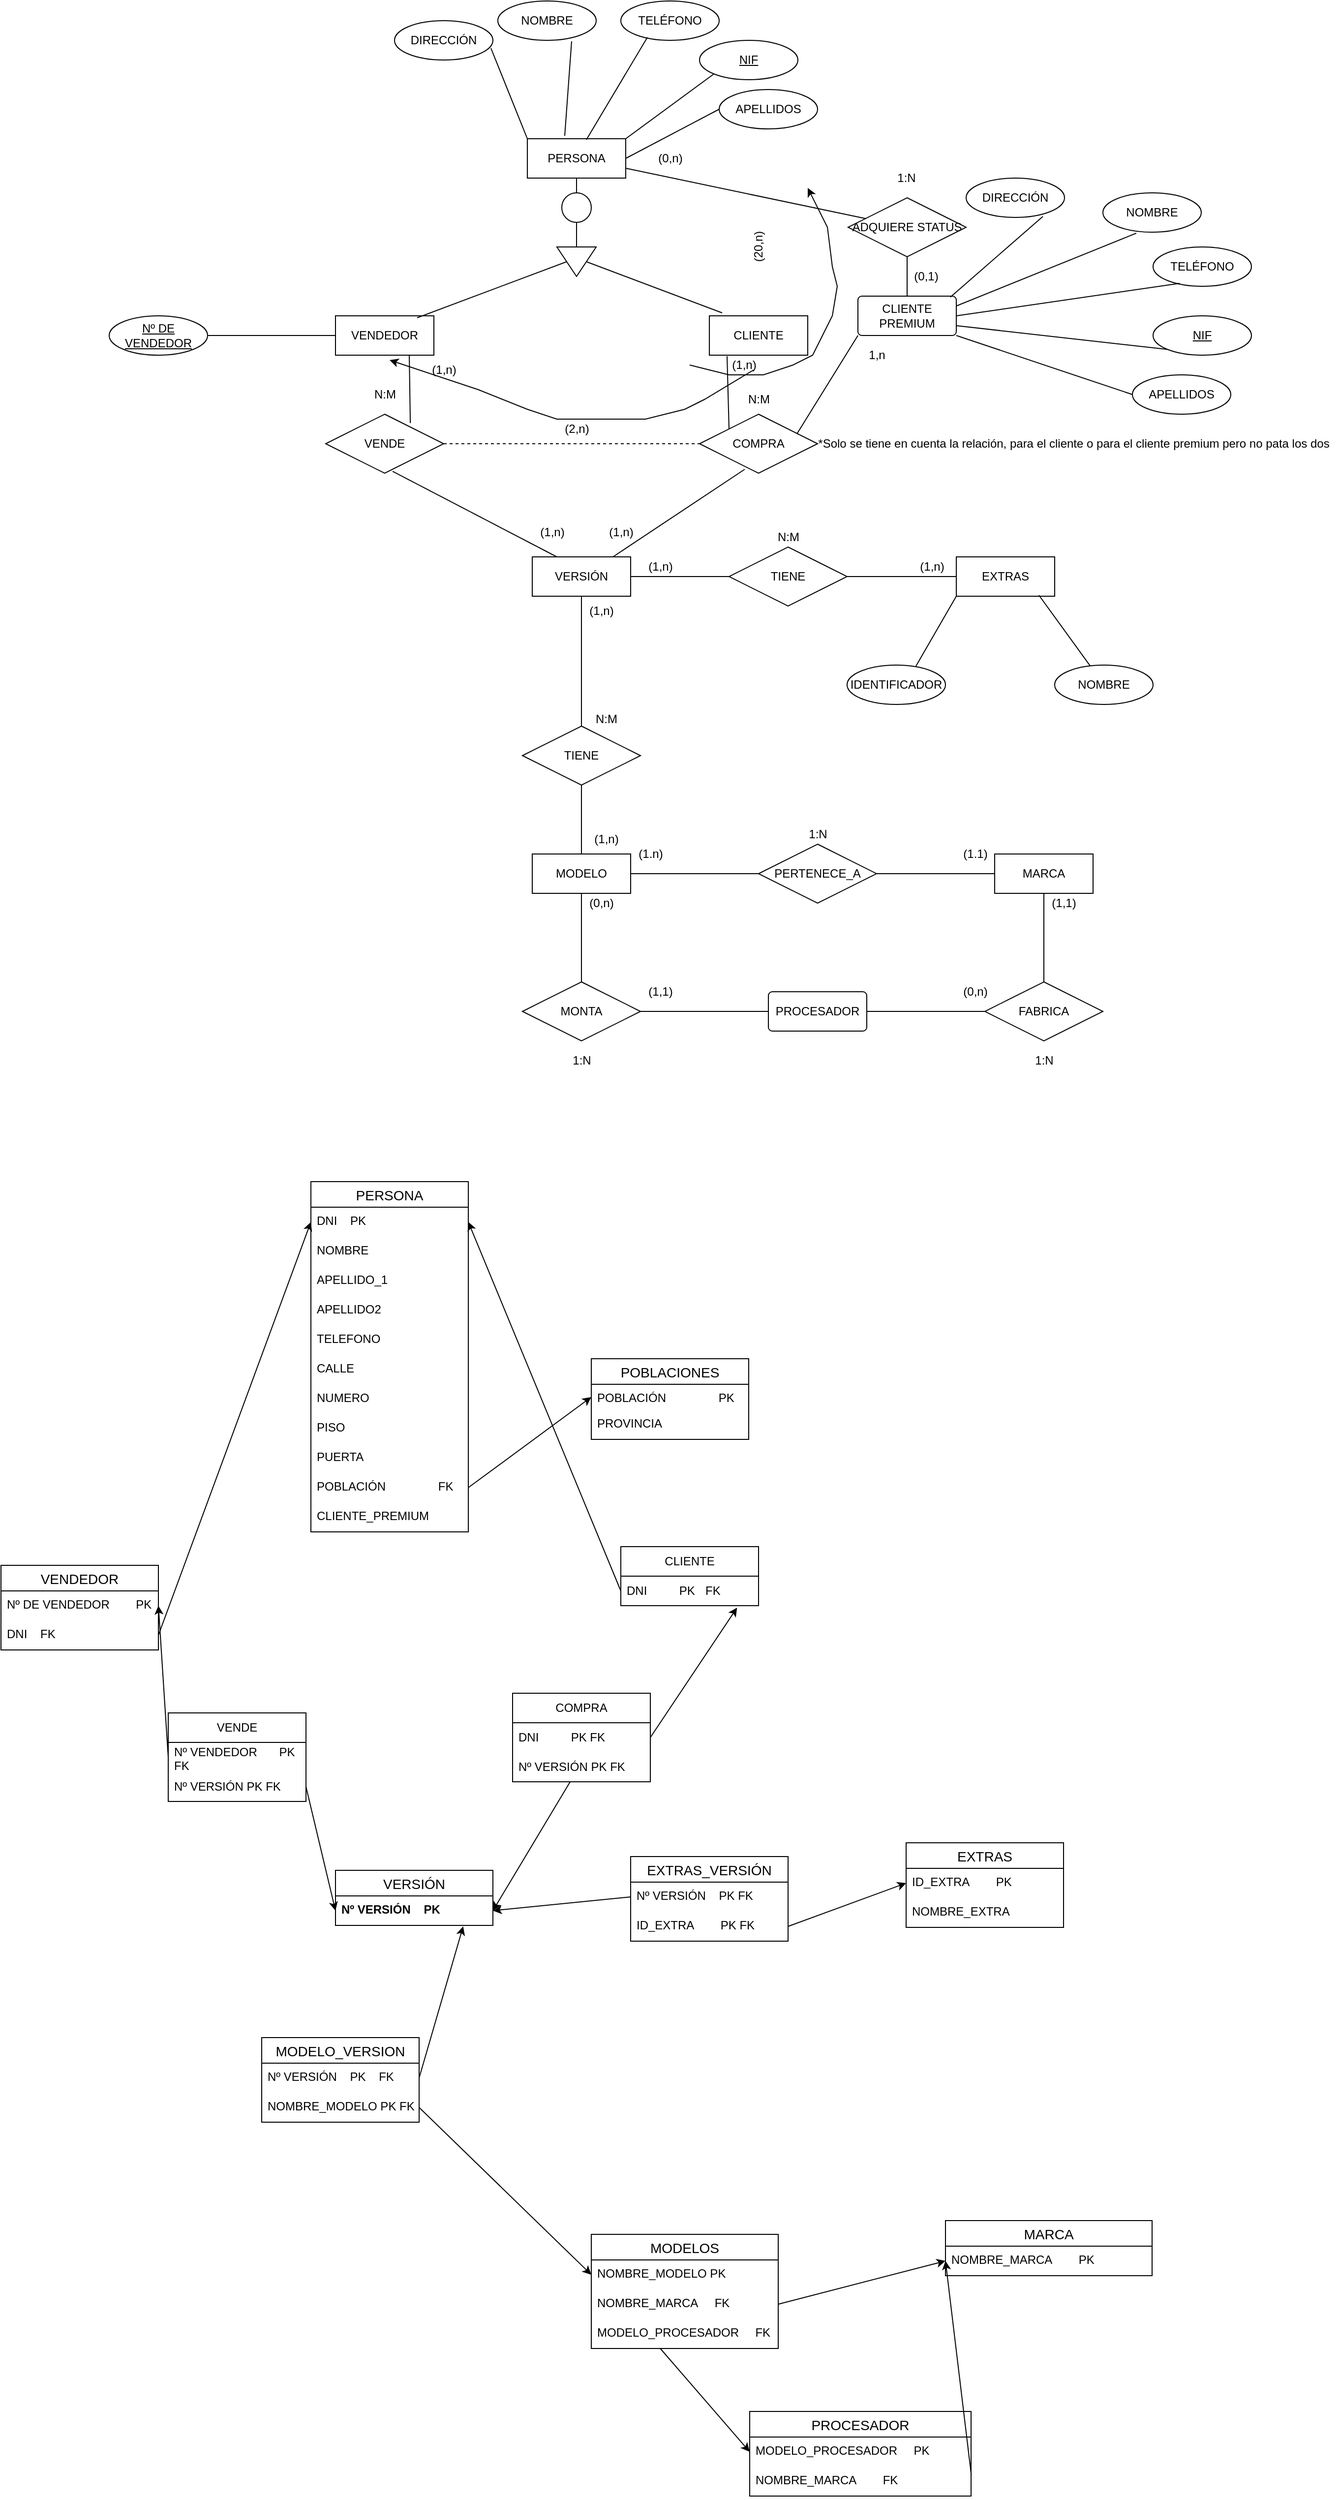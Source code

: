 <mxfile version="20.6.2" type="device"><diagram id="NpvZ-8KkUTJZ7FXer1d9" name="Página-1"><mxGraphModel dx="1865" dy="619" grid="1" gridSize="10" guides="1" tooltips="1" connect="1" arrows="1" fold="1" page="1" pageScale="1" pageWidth="827" pageHeight="1169" math="0" shadow="0"><root><mxCell id="0"/><mxCell id="1" parent="0"/><mxCell id="pE7CRsY97XmOqiY3x0m7-15" value="" style="endArrow=none;html=1;rounded=0;exitX=0.18;exitY=1.025;exitDx=0;exitDy=0;entryX=0;entryY=0;entryDx=0;entryDy=0;exitPerimeter=0;" parent="1" source="EVVIHnQohyrj6nQ0qq0Q-20" target="E6s32vmJ4myTjCRHLEks-2" edge="1"><mxGeometry width="50" height="50" relative="1" as="geometry"><mxPoint x="340" y="595" as="sourcePoint"/><mxPoint x="160" y="735" as="targetPoint"/></mxGeometry></mxCell><mxCell id="pE7CRsY97XmOqiY3x0m7-17" value="TIENE" style="shape=rhombus;perimeter=rhombusPerimeter;whiteSpace=wrap;html=1;align=center;" parent="1" vertex="1"><mxGeometry x="280" y="835" width="120" height="60" as="geometry"/></mxCell><mxCell id="pE7CRsY97XmOqiY3x0m7-18" value="EXTRAS" style="whiteSpace=wrap;html=1;align=center;" parent="1" vertex="1"><mxGeometry x="511" y="845" width="100" height="40" as="geometry"/></mxCell><mxCell id="pE7CRsY97XmOqiY3x0m7-19" value="" style="endArrow=none;html=1;rounded=0;exitX=1;exitY=0.5;exitDx=0;exitDy=0;entryX=0;entryY=0.5;entryDx=0;entryDy=0;" parent="1" target="pE7CRsY97XmOqiY3x0m7-17" edge="1"><mxGeometry relative="1" as="geometry"><mxPoint x="180" y="865" as="sourcePoint"/><mxPoint x="360" y="960" as="targetPoint"/></mxGeometry></mxCell><mxCell id="pE7CRsY97XmOqiY3x0m7-20" value="" style="endArrow=none;html=1;rounded=0;exitX=1;exitY=0.5;exitDx=0;exitDy=0;entryX=0;entryY=0.5;entryDx=0;entryDy=0;" parent="1" source="pE7CRsY97XmOqiY3x0m7-17" target="pE7CRsY97XmOqiY3x0m7-18" edge="1"><mxGeometry relative="1" as="geometry"><mxPoint x="470" y="970" as="sourcePoint"/><mxPoint x="630" y="970" as="targetPoint"/></mxGeometry></mxCell><mxCell id="pE7CRsY97XmOqiY3x0m7-21" value="(1,n)" style="text;html=1;align=center;verticalAlign=middle;resizable=0;points=[];autosize=1;strokeColor=none;fillColor=none;" parent="1" vertex="1"><mxGeometry x="461" y="840" width="50" height="30" as="geometry"/></mxCell><mxCell id="pE7CRsY97XmOqiY3x0m7-23" value="IDENTIFICADOR" style="ellipse;whiteSpace=wrap;html=1;align=center;" parent="1" vertex="1"><mxGeometry x="400" y="955" width="100" height="40" as="geometry"/></mxCell><mxCell id="pE7CRsY97XmOqiY3x0m7-24" value="NOMBRE" style="ellipse;whiteSpace=wrap;html=1;align=center;" parent="1" vertex="1"><mxGeometry x="611" y="955" width="100" height="40" as="geometry"/></mxCell><mxCell id="pE7CRsY97XmOqiY3x0m7-25" value="" style="endArrow=none;html=1;rounded=0;entryX=0;entryY=1;entryDx=0;entryDy=0;exitX=0.7;exitY=0.025;exitDx=0;exitDy=0;exitPerimeter=0;" parent="1" source="pE7CRsY97XmOqiY3x0m7-23" target="pE7CRsY97XmOqiY3x0m7-18" edge="1"><mxGeometry relative="1" as="geometry"><mxPoint x="470" y="950" as="sourcePoint"/><mxPoint x="350" y="950" as="targetPoint"/></mxGeometry></mxCell><mxCell id="pE7CRsY97XmOqiY3x0m7-26" value="" style="endArrow=none;html=1;rounded=0;exitX=0.84;exitY=0.975;exitDx=0;exitDy=0;exitPerimeter=0;" parent="1" source="pE7CRsY97XmOqiY3x0m7-18" target="pE7CRsY97XmOqiY3x0m7-24" edge="1"><mxGeometry relative="1" as="geometry"><mxPoint x="560" y="940" as="sourcePoint"/><mxPoint x="720" y="940" as="targetPoint"/></mxGeometry></mxCell><mxCell id="pE7CRsY97XmOqiY3x0m7-56" value="" style="endArrow=none;html=1;rounded=0;exitX=0.567;exitY=0.967;exitDx=0;exitDy=0;entryX=0.25;entryY=0;entryDx=0;entryDy=0;exitPerimeter=0;" parent="1" source="E6s32vmJ4myTjCRHLEks-1" target="90yusMktNaroOsPN9bHk-3" edge="1"><mxGeometry relative="1" as="geometry"><mxPoint x="112.96" y="772.98" as="sourcePoint"/><mxPoint x="111.9" y="843.84" as="targetPoint"/></mxGeometry></mxCell><mxCell id="pE7CRsY97XmOqiY3x0m7-65" value="(1,n)" style="text;html=1;align=center;verticalAlign=middle;resizable=0;points=[];autosize=1;strokeColor=none;fillColor=none;" parent="1" vertex="1"><mxGeometry x="185" y="840" width="50" height="30" as="geometry"/></mxCell><mxCell id="pE7CRsY97XmOqiY3x0m7-66" value="N:M" style="text;html=1;align=center;verticalAlign=middle;resizable=0;points=[];autosize=1;strokeColor=none;fillColor=none;" parent="1" vertex="1"><mxGeometry x="315" y="810" width="50" height="30" as="geometry"/></mxCell><mxCell id="74jPYxEZjBW7bk9HKc8P-1" value="PERSONA" style="whiteSpace=wrap;html=1;align=center;" parent="1" vertex="1"><mxGeometry x="75" y="420" width="100" height="40" as="geometry"/></mxCell><mxCell id="74jPYxEZjBW7bk9HKc8P-6" value="" style="endArrow=none;html=1;rounded=0;exitX=1;exitY=0;exitDx=0;exitDy=0;entryX=0;entryY=1;entryDx=0;entryDy=0;" parent="1" source="74jPYxEZjBW7bk9HKc8P-1" target="74jPYxEZjBW7bk9HKc8P-9" edge="1"><mxGeometry width="50" height="50" relative="1" as="geometry"><mxPoint x="185" y="420" as="sourcePoint"/><mxPoint x="235" y="370" as="targetPoint"/></mxGeometry></mxCell><mxCell id="74jPYxEZjBW7bk9HKc8P-7" value="NOMBRE" style="ellipse;whiteSpace=wrap;html=1;align=center;" parent="1" vertex="1"><mxGeometry x="45" y="280" width="100" height="40" as="geometry"/></mxCell><mxCell id="74jPYxEZjBW7bk9HKc8P-8" value="TELÉFONO" style="ellipse;whiteSpace=wrap;html=1;align=center;" parent="1" vertex="1"><mxGeometry x="170" y="280" width="100" height="40" as="geometry"/></mxCell><mxCell id="74jPYxEZjBW7bk9HKc8P-9" value="NIF" style="ellipse;whiteSpace=wrap;html=1;align=center;fontStyle=4" parent="1" vertex="1"><mxGeometry x="250" y="320" width="100" height="40" as="geometry"/></mxCell><mxCell id="74jPYxEZjBW7bk9HKc8P-10" value="APELLIDOS" style="ellipse;whiteSpace=wrap;html=1;align=center;" parent="1" vertex="1"><mxGeometry x="270" y="370" width="100" height="40" as="geometry"/></mxCell><mxCell id="74jPYxEZjBW7bk9HKc8P-11" value="" style="endArrow=none;html=1;rounded=0;entryX=0;entryY=0;entryDx=0;entryDy=0;exitX=0.98;exitY=0.7;exitDx=0;exitDy=0;exitPerimeter=0;" parent="1" source="74jPYxEZjBW7bk9HKc8P-13" target="74jPYxEZjBW7bk9HKc8P-1" edge="1"><mxGeometry relative="1" as="geometry"><mxPoint x="-20" y="635" as="sourcePoint"/><mxPoint x="74.4" y="416.04" as="targetPoint"/></mxGeometry></mxCell><mxCell id="74jPYxEZjBW7bk9HKc8P-12" value="" style="endArrow=none;html=1;rounded=0;entryX=0.38;entryY=-0.075;entryDx=0;entryDy=0;entryPerimeter=0;exitX=0.75;exitY=1.025;exitDx=0;exitDy=0;exitPerimeter=0;" parent="1" source="74jPYxEZjBW7bk9HKc8P-7" target="74jPYxEZjBW7bk9HKc8P-1" edge="1"><mxGeometry relative="1" as="geometry"><mxPoint x="130.0" y="320" as="sourcePoint"/><mxPoint x="100.2" y="414.88" as="targetPoint"/></mxGeometry></mxCell><mxCell id="74jPYxEZjBW7bk9HKc8P-13" value="DIRECCIÓN" style="ellipse;whiteSpace=wrap;html=1;align=center;" parent="1" vertex="1"><mxGeometry x="-60" y="300" width="100" height="40" as="geometry"/></mxCell><mxCell id="74jPYxEZjBW7bk9HKc8P-14" value="" style="endArrow=none;html=1;rounded=0;exitX=0.27;exitY=0.925;exitDx=0;exitDy=0;entryX=0.6;entryY=0.025;entryDx=0;entryDy=0;exitPerimeter=0;entryPerimeter=0;" parent="1" source="74jPYxEZjBW7bk9HKc8P-8" target="74jPYxEZjBW7bk9HKc8P-1" edge="1"><mxGeometry relative="1" as="geometry"><mxPoint x="-60" y="975" as="sourcePoint"/><mxPoint x="135.0" y="415" as="targetPoint"/></mxGeometry></mxCell><mxCell id="74jPYxEZjBW7bk9HKc8P-15" value="" style="endArrow=none;html=1;rounded=0;exitX=1;exitY=0.5;exitDx=0;exitDy=0;entryX=0;entryY=0.5;entryDx=0;entryDy=0;" parent="1" source="74jPYxEZjBW7bk9HKc8P-1" target="74jPYxEZjBW7bk9HKc8P-10" edge="1"><mxGeometry width="50" height="50" relative="1" as="geometry"><mxPoint x="235" y="510" as="sourcePoint"/><mxPoint x="284.9" y="392.68" as="targetPoint"/></mxGeometry></mxCell><mxCell id="90yusMktNaroOsPN9bHk-3" value="VERSIÓN" style="whiteSpace=wrap;html=1;align=center;" parent="1" vertex="1"><mxGeometry x="80" y="845" width="100" height="40" as="geometry"/></mxCell><mxCell id="90yusMktNaroOsPN9bHk-5" value="" style="endArrow=none;html=1;rounded=0;exitX=0.5;exitY=1;exitDx=0;exitDy=0;" parent="1" source="90yusMktNaroOsPN9bHk-3" target="90yusMktNaroOsPN9bHk-6" edge="1"><mxGeometry relative="1" as="geometry"><mxPoint x="10" y="997" as="sourcePoint"/><mxPoint x="130" y="1007" as="targetPoint"/></mxGeometry></mxCell><mxCell id="90yusMktNaroOsPN9bHk-6" value="TIENE" style="shape=rhombus;perimeter=rhombusPerimeter;whiteSpace=wrap;html=1;align=center;" parent="1" vertex="1"><mxGeometry x="70" y="1017" width="120" height="60" as="geometry"/></mxCell><mxCell id="90yusMktNaroOsPN9bHk-7" value="MODELO" style="whiteSpace=wrap;html=1;align=center;" parent="1" vertex="1"><mxGeometry x="80" y="1147" width="100" height="40" as="geometry"/></mxCell><mxCell id="90yusMktNaroOsPN9bHk-8" value="PERTENECE_A" style="shape=rhombus;perimeter=rhombusPerimeter;whiteSpace=wrap;html=1;align=center;" parent="1" vertex="1"><mxGeometry x="310" y="1137" width="120" height="60" as="geometry"/></mxCell><mxCell id="90yusMktNaroOsPN9bHk-9" value="MARCA" style="whiteSpace=wrap;html=1;align=center;" parent="1" vertex="1"><mxGeometry x="550" y="1147" width="100" height="40" as="geometry"/></mxCell><mxCell id="90yusMktNaroOsPN9bHk-10" value="PROCESADOR" style="rounded=1;arcSize=10;whiteSpace=wrap;html=1;align=center;" parent="1" vertex="1"><mxGeometry x="320" y="1287" width="100" height="40" as="geometry"/></mxCell><mxCell id="90yusMktNaroOsPN9bHk-11" value="MONTA" style="shape=rhombus;perimeter=rhombusPerimeter;whiteSpace=wrap;html=1;align=center;" parent="1" vertex="1"><mxGeometry x="70" y="1277" width="120" height="60" as="geometry"/></mxCell><mxCell id="90yusMktNaroOsPN9bHk-12" value="FABRICA" style="shape=rhombus;perimeter=rhombusPerimeter;whiteSpace=wrap;html=1;align=center;" parent="1" vertex="1"><mxGeometry x="540" y="1277" width="120" height="60" as="geometry"/></mxCell><mxCell id="90yusMktNaroOsPN9bHk-13" value="" style="endArrow=none;html=1;rounded=0;exitX=0.5;exitY=1;exitDx=0;exitDy=0;entryX=0.5;entryY=0;entryDx=0;entryDy=0;" parent="1" source="90yusMktNaroOsPN9bHk-7" target="90yusMktNaroOsPN9bHk-11" edge="1"><mxGeometry relative="1" as="geometry"><mxPoint x="10" y="1237" as="sourcePoint"/><mxPoint x="170" y="1237" as="targetPoint"/></mxGeometry></mxCell><mxCell id="90yusMktNaroOsPN9bHk-14" value="" style="endArrow=none;html=1;rounded=0;exitX=1;exitY=0.5;exitDx=0;exitDy=0;entryX=0;entryY=0.5;entryDx=0;entryDy=0;" parent="1" source="90yusMktNaroOsPN9bHk-11" target="90yusMktNaroOsPN9bHk-10" edge="1"><mxGeometry relative="1" as="geometry"><mxPoint x="230" y="1357" as="sourcePoint"/><mxPoint x="390" y="1357" as="targetPoint"/></mxGeometry></mxCell><mxCell id="90yusMktNaroOsPN9bHk-15" value="" style="endArrow=none;html=1;rounded=0;exitX=1;exitY=0.5;exitDx=0;exitDy=0;entryX=0;entryY=0.5;entryDx=0;entryDy=0;" parent="1" source="90yusMktNaroOsPN9bHk-10" target="90yusMktNaroOsPN9bHk-12" edge="1"><mxGeometry relative="1" as="geometry"><mxPoint x="520" y="1397" as="sourcePoint"/><mxPoint x="680" y="1397" as="targetPoint"/></mxGeometry></mxCell><mxCell id="90yusMktNaroOsPN9bHk-17" value="" style="endArrow=none;html=1;rounded=0;exitX=0.5;exitY=1;exitDx=0;exitDy=0;entryX=0.5;entryY=0;entryDx=0;entryDy=0;" parent="1" source="90yusMktNaroOsPN9bHk-9" target="90yusMktNaroOsPN9bHk-12" edge="1"><mxGeometry relative="1" as="geometry"><mxPoint x="440" y="1237" as="sourcePoint"/><mxPoint x="600" y="1237" as="targetPoint"/></mxGeometry></mxCell><mxCell id="90yusMktNaroOsPN9bHk-18" value="" style="endArrow=none;html=1;rounded=0;exitX=1;exitY=0.5;exitDx=0;exitDy=0;entryX=0;entryY=0.5;entryDx=0;entryDy=0;" parent="1" source="90yusMktNaroOsPN9bHk-7" target="90yusMktNaroOsPN9bHk-8" edge="1"><mxGeometry relative="1" as="geometry"><mxPoint x="270" y="1197" as="sourcePoint"/><mxPoint x="430" y="1197" as="targetPoint"/></mxGeometry></mxCell><mxCell id="90yusMktNaroOsPN9bHk-19" value="" style="endArrow=none;html=1;rounded=0;exitX=1;exitY=0.5;exitDx=0;exitDy=0;entryX=0;entryY=0.5;entryDx=0;entryDy=0;" parent="1" source="90yusMktNaroOsPN9bHk-8" target="90yusMktNaroOsPN9bHk-9" edge="1"><mxGeometry relative="1" as="geometry"><mxPoint x="310" y="1247" as="sourcePoint"/><mxPoint x="470" y="1247" as="targetPoint"/></mxGeometry></mxCell><mxCell id="90yusMktNaroOsPN9bHk-20" value="(1.n)" style="text;html=1;align=center;verticalAlign=middle;resizable=0;points=[];autosize=1;strokeColor=none;fillColor=none;" parent="1" vertex="1"><mxGeometry x="175" y="1132" width="50" height="30" as="geometry"/></mxCell><mxCell id="90yusMktNaroOsPN9bHk-21" value="(1.1)" style="text;html=1;align=center;verticalAlign=middle;resizable=0;points=[];autosize=1;strokeColor=none;fillColor=none;" parent="1" vertex="1"><mxGeometry x="505" y="1132" width="50" height="30" as="geometry"/></mxCell><mxCell id="90yusMktNaroOsPN9bHk-22" value="(0,n)" style="text;html=1;align=center;verticalAlign=middle;resizable=0;points=[];autosize=1;strokeColor=none;fillColor=none;" parent="1" vertex="1"><mxGeometry x="505" y="1272" width="50" height="30" as="geometry"/></mxCell><mxCell id="90yusMktNaroOsPN9bHk-23" value="(1,1)" style="text;html=1;align=center;verticalAlign=middle;resizable=0;points=[];autosize=1;strokeColor=none;fillColor=none;" parent="1" vertex="1"><mxGeometry x="185" y="1272" width="50" height="30" as="geometry"/></mxCell><mxCell id="90yusMktNaroOsPN9bHk-24" value="(1,1)" style="text;html=1;align=center;verticalAlign=middle;resizable=0;points=[];autosize=1;strokeColor=none;fillColor=none;" parent="1" vertex="1"><mxGeometry x="595" y="1182" width="50" height="30" as="geometry"/></mxCell><mxCell id="90yusMktNaroOsPN9bHk-25" value="(0,n)" style="text;html=1;align=center;verticalAlign=middle;resizable=0;points=[];autosize=1;strokeColor=none;fillColor=none;" parent="1" vertex="1"><mxGeometry x="125" y="1182" width="50" height="30" as="geometry"/></mxCell><mxCell id="90yusMktNaroOsPN9bHk-26" value="1:N" style="text;html=1;align=center;verticalAlign=middle;resizable=0;points=[];autosize=1;strokeColor=none;fillColor=none;" parent="1" vertex="1"><mxGeometry x="350" y="1112" width="40" height="30" as="geometry"/></mxCell><mxCell id="90yusMktNaroOsPN9bHk-27" value="1:N" style="text;html=1;align=center;verticalAlign=middle;resizable=0;points=[];autosize=1;strokeColor=none;fillColor=none;" parent="1" vertex="1"><mxGeometry x="580" y="1342" width="40" height="30" as="geometry"/></mxCell><mxCell id="90yusMktNaroOsPN9bHk-28" value="1:N" style="text;html=1;align=center;verticalAlign=middle;resizable=0;points=[];autosize=1;strokeColor=none;fillColor=none;" parent="1" vertex="1"><mxGeometry x="110" y="1342" width="40" height="30" as="geometry"/></mxCell><mxCell id="E6s32vmJ4myTjCRHLEks-1" value="VENDE" style="shape=rhombus;perimeter=rhombusPerimeter;whiteSpace=wrap;html=1;align=center;" parent="1" vertex="1"><mxGeometry x="-130" y="700" width="120" height="60" as="geometry"/></mxCell><mxCell id="E6s32vmJ4myTjCRHLEks-2" value="COMPRA" style="shape=rhombus;perimeter=rhombusPerimeter;whiteSpace=wrap;html=1;align=center;" parent="1" vertex="1"><mxGeometry x="250" y="700" width="120" height="60" as="geometry"/></mxCell><mxCell id="E6s32vmJ4myTjCRHLEks-3" value="" style="endArrow=none;html=1;rounded=0;exitX=0.82;exitY=0;exitDx=0;exitDy=0;exitPerimeter=0;entryX=0.383;entryY=0.933;entryDx=0;entryDy=0;entryPerimeter=0;" parent="1" source="90yusMktNaroOsPN9bHk-3" target="E6s32vmJ4myTjCRHLEks-2" edge="1"><mxGeometry relative="1" as="geometry"><mxPoint x="160" y="750" as="sourcePoint"/><mxPoint x="320" y="750" as="targetPoint"/></mxGeometry></mxCell><mxCell id="E6s32vmJ4myTjCRHLEks-4" value="" style="endArrow=none;html=1;rounded=0;exitX=1;exitY=0.5;exitDx=0;exitDy=0;entryX=0;entryY=0.5;entryDx=0;entryDy=0;dashed=1;" parent="1" source="E6s32vmJ4myTjCRHLEks-1" target="E6s32vmJ4myTjCRHLEks-2" edge="1"><mxGeometry relative="1" as="geometry"><mxPoint x="60" y="710" as="sourcePoint"/><mxPoint x="220" y="710" as="targetPoint"/></mxGeometry></mxCell><mxCell id="EVVIHnQohyrj6nQ0qq0Q-1" value="ADQUIERE STATUS" style="shape=rhombus;perimeter=rhombusPerimeter;whiteSpace=wrap;html=1;align=center;" parent="1" vertex="1"><mxGeometry x="401" y="480" width="120" height="60" as="geometry"/></mxCell><mxCell id="EVVIHnQohyrj6nQ0qq0Q-2" value="CLIENTE PREMIUM" style="rounded=1;arcSize=10;whiteSpace=wrap;html=1;align=center;" parent="1" vertex="1"><mxGeometry x="411" y="580" width="100" height="40" as="geometry"/></mxCell><mxCell id="EVVIHnQohyrj6nQ0qq0Q-3" value="" style="endArrow=classic;html=1;rounded=0;" parent="1" edge="1"><mxGeometry width="50" height="50" relative="1" as="geometry"><mxPoint x="240" y="650" as="sourcePoint"/><mxPoint x="360" y="470" as="targetPoint"/><Array as="points"><mxPoint x="280" y="660"/><mxPoint x="315" y="660"/><mxPoint x="345" y="650"/><mxPoint x="365" y="640"/><mxPoint x="375" y="620"/><mxPoint x="385" y="600"/><mxPoint x="390" y="570"/><mxPoint x="385" y="550"/><mxPoint x="380" y="510"/></Array></mxGeometry></mxCell><mxCell id="EVVIHnQohyrj6nQ0qq0Q-4" value="(20,n)" style="text;html=1;align=center;verticalAlign=middle;resizable=0;points=[];autosize=1;strokeColor=none;fillColor=none;rotation=270;" parent="1" vertex="1"><mxGeometry x="285" y="515" width="50" height="30" as="geometry"/></mxCell><mxCell id="EVVIHnQohyrj6nQ0qq0Q-5" value="" style="endArrow=none;html=1;rounded=0;exitX=1;exitY=0.75;exitDx=0;exitDy=0;" parent="1" source="74jPYxEZjBW7bk9HKc8P-1" target="EVVIHnQohyrj6nQ0qq0Q-1" edge="1"><mxGeometry relative="1" as="geometry"><mxPoint x="230" y="470" as="sourcePoint"/><mxPoint x="390" y="470" as="targetPoint"/></mxGeometry></mxCell><mxCell id="EVVIHnQohyrj6nQ0qq0Q-6" value="" style="endArrow=none;html=1;rounded=0;exitX=0.5;exitY=1;exitDx=0;exitDy=0;entryX=0.5;entryY=0;entryDx=0;entryDy=0;" parent="1" source="EVVIHnQohyrj6nQ0qq0Q-1" target="EVVIHnQohyrj6nQ0qq0Q-2" edge="1"><mxGeometry relative="1" as="geometry"><mxPoint x="470" y="650" as="sourcePoint"/><mxPoint x="630" y="650" as="targetPoint"/></mxGeometry></mxCell><mxCell id="EVVIHnQohyrj6nQ0qq0Q-7" value="" style="endArrow=none;html=1;rounded=0;exitX=1;exitY=0.75;exitDx=0;exitDy=0;entryX=0;entryY=1;entryDx=0;entryDy=0;" parent="1" source="EVVIHnQohyrj6nQ0qq0Q-2" target="EVVIHnQohyrj6nQ0qq0Q-10" edge="1"><mxGeometry width="50" height="50" relative="1" as="geometry"><mxPoint x="640" y="600" as="sourcePoint"/><mxPoint x="700" y="550" as="targetPoint"/></mxGeometry></mxCell><mxCell id="EVVIHnQohyrj6nQ0qq0Q-8" value="NOMBRE" style="ellipse;whiteSpace=wrap;html=1;align=center;" parent="1" vertex="1"><mxGeometry x="660" y="475" width="100" height="40" as="geometry"/></mxCell><mxCell id="EVVIHnQohyrj6nQ0qq0Q-9" value="TELÉFONO" style="ellipse;whiteSpace=wrap;html=1;align=center;" parent="1" vertex="1"><mxGeometry x="711" y="530" width="100" height="40" as="geometry"/></mxCell><mxCell id="EVVIHnQohyrj6nQ0qq0Q-10" value="NIF" style="ellipse;whiteSpace=wrap;html=1;align=center;fontStyle=4" parent="1" vertex="1"><mxGeometry x="711" y="600" width="100" height="40" as="geometry"/></mxCell><mxCell id="EVVIHnQohyrj6nQ0qq0Q-11" value="APELLIDOS" style="ellipse;whiteSpace=wrap;html=1;align=center;" parent="1" vertex="1"><mxGeometry x="690" y="660" width="100" height="40" as="geometry"/></mxCell><mxCell id="EVVIHnQohyrj6nQ0qq0Q-12" value="" style="endArrow=none;html=1;rounded=0;entryX=0.94;entryY=0.025;entryDx=0;entryDy=0;exitX=0.78;exitY=0.975;exitDx=0;exitDy=0;exitPerimeter=0;entryPerimeter=0;" parent="1" source="EVVIHnQohyrj6nQ0qq0Q-14" target="EVVIHnQohyrj6nQ0qq0Q-2" edge="1"><mxGeometry relative="1" as="geometry"><mxPoint x="445" y="815" as="sourcePoint"/><mxPoint x="540" y="600" as="targetPoint"/></mxGeometry></mxCell><mxCell id="EVVIHnQohyrj6nQ0qq0Q-13" value="" style="endArrow=none;html=1;rounded=0;entryX=1;entryY=0.25;entryDx=0;entryDy=0;exitX=0.34;exitY=1.025;exitDx=0;exitDy=0;exitPerimeter=0;" parent="1" source="EVVIHnQohyrj6nQ0qq0Q-8" target="EVVIHnQohyrj6nQ0qq0Q-2" edge="1"><mxGeometry relative="1" as="geometry"><mxPoint x="595.0" y="500" as="sourcePoint"/><mxPoint x="578" y="597" as="targetPoint"/></mxGeometry></mxCell><mxCell id="EVVIHnQohyrj6nQ0qq0Q-14" value="DIRECCIÓN" style="ellipse;whiteSpace=wrap;html=1;align=center;" parent="1" vertex="1"><mxGeometry x="521" y="460" width="100" height="40" as="geometry"/></mxCell><mxCell id="EVVIHnQohyrj6nQ0qq0Q-15" value="" style="endArrow=none;html=1;rounded=0;exitX=0.27;exitY=0.925;exitDx=0;exitDy=0;entryX=1;entryY=0.5;entryDx=0;entryDy=0;exitPerimeter=0;" parent="1" source="EVVIHnQohyrj6nQ0qq0Q-9" target="EVVIHnQohyrj6nQ0qq0Q-2" edge="1"><mxGeometry relative="1" as="geometry"><mxPoint x="405" y="1155" as="sourcePoint"/><mxPoint x="600.0" y="595" as="targetPoint"/></mxGeometry></mxCell><mxCell id="EVVIHnQohyrj6nQ0qq0Q-16" value="" style="endArrow=none;html=1;rounded=0;exitX=1;exitY=1;exitDx=0;exitDy=0;entryX=0;entryY=0.5;entryDx=0;entryDy=0;" parent="1" source="EVVIHnQohyrj6nQ0qq0Q-2" target="EVVIHnQohyrj6nQ0qq0Q-11" edge="1"><mxGeometry width="50" height="50" relative="1" as="geometry"><mxPoint x="640" y="620" as="sourcePoint"/><mxPoint x="749.9" y="572.68" as="targetPoint"/></mxGeometry></mxCell><mxCell id="EVVIHnQohyrj6nQ0qq0Q-17" value="" style="endArrow=none;html=1;rounded=0;exitX=0.5;exitY=0;exitDx=0;exitDy=0;entryX=0.5;entryY=1;entryDx=0;entryDy=0;" parent="1" source="90yusMktNaroOsPN9bHk-7" target="90yusMktNaroOsPN9bHk-6" edge="1"><mxGeometry relative="1" as="geometry"><mxPoint x="280" y="1060" as="sourcePoint"/><mxPoint x="440" y="1060" as="targetPoint"/></mxGeometry></mxCell><mxCell id="EVVIHnQohyrj6nQ0qq0Q-18" value="" style="endArrow=none;html=1;rounded=0;exitX=0.825;exitY=0.333;exitDx=0;exitDy=0;exitPerimeter=0;entryX=0;entryY=1;entryDx=0;entryDy=0;" parent="1" source="E6s32vmJ4myTjCRHLEks-2" target="EVVIHnQohyrj6nQ0qq0Q-2" edge="1"><mxGeometry relative="1" as="geometry"><mxPoint x="355" y="660" as="sourcePoint"/><mxPoint x="515" y="660" as="targetPoint"/></mxGeometry></mxCell><mxCell id="EVVIHnQohyrj6nQ0qq0Q-20" value="CLIENTE" style="whiteSpace=wrap;html=1;align=center;" parent="1" vertex="1"><mxGeometry x="260" y="600" width="100" height="40" as="geometry"/></mxCell><mxCell id="EVVIHnQohyrj6nQ0qq0Q-21" value="VENDEDOR" style="whiteSpace=wrap;html=1;align=center;" parent="1" vertex="1"><mxGeometry x="-120" y="600" width="100" height="40" as="geometry"/></mxCell><mxCell id="EVVIHnQohyrj6nQ0qq0Q-23" value="" style="endArrow=none;html=1;rounded=0;entryX=0.75;entryY=1;entryDx=0;entryDy=0;exitX=0.717;exitY=0.15;exitDx=0;exitDy=0;exitPerimeter=0;" parent="1" source="E6s32vmJ4myTjCRHLEks-1" target="EVVIHnQohyrj6nQ0qq0Q-21" edge="1"><mxGeometry relative="1" as="geometry"><mxPoint x="10" y="870" as="sourcePoint"/><mxPoint x="-290" y="920" as="targetPoint"/></mxGeometry></mxCell><mxCell id="EVVIHnQohyrj6nQ0qq0Q-30" value="" style="triangle;whiteSpace=wrap;html=1;rotation=90;" parent="1" vertex="1"><mxGeometry x="110" y="525" width="30" height="40" as="geometry"/></mxCell><mxCell id="EVVIHnQohyrj6nQ0qq0Q-31" value="" style="ellipse;whiteSpace=wrap;html=1;aspect=fixed;" parent="1" vertex="1"><mxGeometry x="110" y="475" width="30" height="30" as="geometry"/></mxCell><mxCell id="EVVIHnQohyrj6nQ0qq0Q-32" value="" style="endArrow=none;html=1;rounded=0;entryX=0.5;entryY=1;entryDx=0;entryDy=0;exitX=0;exitY=0.5;exitDx=0;exitDy=0;" parent="1" source="EVVIHnQohyrj6nQ0qq0Q-30" target="EVVIHnQohyrj6nQ0qq0Q-31" edge="1"><mxGeometry width="50" height="50" relative="1" as="geometry"><mxPoint x="-75" y="555" as="sourcePoint"/><mxPoint x="-25" y="505" as="targetPoint"/></mxGeometry></mxCell><mxCell id="EVVIHnQohyrj6nQ0qq0Q-33" value="" style="endArrow=none;html=1;rounded=0;entryX=0.5;entryY=1;entryDx=0;entryDy=0;exitX=0.83;exitY=0.05;exitDx=0;exitDy=0;exitPerimeter=0;" parent="1" source="EVVIHnQohyrj6nQ0qq0Q-21" target="EVVIHnQohyrj6nQ0qq0Q-30" edge="1"><mxGeometry width="50" height="50" relative="1" as="geometry"><mxPoint x="25" y="615" as="sourcePoint"/><mxPoint x="75" y="565" as="targetPoint"/></mxGeometry></mxCell><mxCell id="EVVIHnQohyrj6nQ0qq0Q-34" value="" style="endArrow=none;html=1;rounded=0;entryX=0.5;entryY=0;entryDx=0;entryDy=0;exitX=0.13;exitY=-0.075;exitDx=0;exitDy=0;exitPerimeter=0;" parent="1" source="EVVIHnQohyrj6nQ0qq0Q-20" target="EVVIHnQohyrj6nQ0qq0Q-30" edge="1"><mxGeometry width="50" height="50" relative="1" as="geometry"><mxPoint x="85" y="655" as="sourcePoint"/><mxPoint x="135" y="605" as="targetPoint"/></mxGeometry></mxCell><mxCell id="EVVIHnQohyrj6nQ0qq0Q-35" value="" style="endArrow=none;html=1;rounded=0;entryX=0.5;entryY=0;entryDx=0;entryDy=0;exitX=0.5;exitY=1;exitDx=0;exitDy=0;" parent="1" source="74jPYxEZjBW7bk9HKc8P-1" target="EVVIHnQohyrj6nQ0qq0Q-31" edge="1"><mxGeometry relative="1" as="geometry"><mxPoint x="-80" y="410" as="sourcePoint"/><mxPoint x="80" y="410" as="targetPoint"/></mxGeometry></mxCell><mxCell id="EVVIHnQohyrj6nQ0qq0Q-37" value="(1,n)" style="text;html=1;align=center;verticalAlign=middle;resizable=0;points=[];autosize=1;strokeColor=none;fillColor=none;" parent="1" vertex="1"><mxGeometry x="75" y="805" width="50" height="30" as="geometry"/></mxCell><mxCell id="EVVIHnQohyrj6nQ0qq0Q-38" value="(1,n)" style="text;html=1;align=center;verticalAlign=middle;resizable=0;points=[];autosize=1;strokeColor=none;fillColor=none;" parent="1" vertex="1"><mxGeometry x="-35" y="640" width="50" height="30" as="geometry"/></mxCell><mxCell id="EVVIHnQohyrj6nQ0qq0Q-39" value="N:M" style="text;html=1;align=center;verticalAlign=middle;resizable=0;points=[];autosize=1;strokeColor=none;fillColor=none;" parent="1" vertex="1"><mxGeometry x="-95" y="665" width="50" height="30" as="geometry"/></mxCell><mxCell id="EVVIHnQohyrj6nQ0qq0Q-40" value="(1,n)" style="text;html=1;align=center;verticalAlign=middle;resizable=0;points=[];autosize=1;strokeColor=none;fillColor=none;" parent="1" vertex="1"><mxGeometry x="145" y="805" width="50" height="30" as="geometry"/></mxCell><mxCell id="EVVIHnQohyrj6nQ0qq0Q-41" value="(1,n)" style="text;html=1;align=center;verticalAlign=middle;resizable=0;points=[];autosize=1;strokeColor=none;fillColor=none;" parent="1" vertex="1"><mxGeometry x="270" y="635" width="50" height="30" as="geometry"/></mxCell><mxCell id="EVVIHnQohyrj6nQ0qq0Q-42" value="1,n" style="text;html=1;align=center;verticalAlign=middle;resizable=0;points=[];autosize=1;strokeColor=none;fillColor=none;" parent="1" vertex="1"><mxGeometry x="410" y="625" width="40" height="30" as="geometry"/></mxCell><mxCell id="EVVIHnQohyrj6nQ0qq0Q-43" value="*Solo se tiene en cuenta la relación, para el cliente o para el cliente premium pero no pata los dos" style="text;html=1;align=center;verticalAlign=middle;resizable=0;points=[];autosize=1;strokeColor=none;fillColor=none;" parent="1" vertex="1"><mxGeometry x="360" y="715" width="540" height="30" as="geometry"/></mxCell><mxCell id="EVVIHnQohyrj6nQ0qq0Q-45" value="N:M" style="text;html=1;align=center;verticalAlign=middle;resizable=0;points=[];autosize=1;strokeColor=none;fillColor=none;" parent="1" vertex="1"><mxGeometry x="285" y="670" width="50" height="30" as="geometry"/></mxCell><mxCell id="EVVIHnQohyrj6nQ0qq0Q-46" value="Nº DE VENDEDOR" style="ellipse;whiteSpace=wrap;html=1;align=center;fontStyle=4" parent="1" vertex="1"><mxGeometry x="-350" y="600" width="100" height="40" as="geometry"/></mxCell><mxCell id="EVVIHnQohyrj6nQ0qq0Q-47" value="" style="endArrow=none;html=1;rounded=0;exitX=1;exitY=0.5;exitDx=0;exitDy=0;entryX=0;entryY=0.5;entryDx=0;entryDy=0;" parent="1" source="EVVIHnQohyrj6nQ0qq0Q-46" target="EVVIHnQohyrj6nQ0qq0Q-21" edge="1"><mxGeometry relative="1" as="geometry"><mxPoint x="-360" y="700" as="sourcePoint"/><mxPoint x="-200" y="700" as="targetPoint"/></mxGeometry></mxCell><mxCell id="EVVIHnQohyrj6nQ0qq0Q-48" value="" style="endArrow=classic;html=1;rounded=0;" parent="1" edge="1"><mxGeometry width="50" height="50" relative="1" as="geometry"><mxPoint x="305" y="655" as="sourcePoint"/><mxPoint x="-65" y="645" as="targetPoint"/><Array as="points"><mxPoint x="255" y="685"/><mxPoint x="235" y="695"/><mxPoint x="195" y="705"/><mxPoint x="175" y="705"/><mxPoint x="155" y="705"/><mxPoint x="135" y="705"/><mxPoint x="105" y="705"/><mxPoint x="75" y="695"/><mxPoint x="25" y="675"/><mxPoint x="-5" y="665"/></Array></mxGeometry></mxCell><mxCell id="EVVIHnQohyrj6nQ0qq0Q-49" value="(2,n)" style="text;html=1;align=center;verticalAlign=middle;resizable=0;points=[];autosize=1;strokeColor=none;fillColor=none;" parent="1" vertex="1"><mxGeometry x="100" y="700" width="50" height="30" as="geometry"/></mxCell><mxCell id="EVVIHnQohyrj6nQ0qq0Q-50" value="(0,1)" style="text;html=1;align=center;verticalAlign=middle;resizable=0;points=[];autosize=1;strokeColor=none;fillColor=none;" parent="1" vertex="1"><mxGeometry x="455" y="545" width="50" height="30" as="geometry"/></mxCell><mxCell id="EVVIHnQohyrj6nQ0qq0Q-51" value="(0,n)" style="text;html=1;align=center;verticalAlign=middle;resizable=0;points=[];autosize=1;strokeColor=none;fillColor=none;" parent="1" vertex="1"><mxGeometry x="195" y="425" width="50" height="30" as="geometry"/></mxCell><mxCell id="EVVIHnQohyrj6nQ0qq0Q-52" value="1:N" style="text;html=1;align=center;verticalAlign=middle;resizable=0;points=[];autosize=1;strokeColor=none;fillColor=none;" parent="1" vertex="1"><mxGeometry x="440" y="445" width="40" height="30" as="geometry"/></mxCell><mxCell id="EVVIHnQohyrj6nQ0qq0Q-53" value="(1,n)" style="text;html=1;align=center;verticalAlign=middle;resizable=0;points=[];autosize=1;strokeColor=none;fillColor=none;" parent="1" vertex="1"><mxGeometry x="130" y="1117" width="50" height="30" as="geometry"/></mxCell><mxCell id="EVVIHnQohyrj6nQ0qq0Q-54" value="(1,n)" style="text;html=1;align=center;verticalAlign=middle;resizable=0;points=[];autosize=1;strokeColor=none;fillColor=none;" parent="1" vertex="1"><mxGeometry x="125" y="885" width="50" height="30" as="geometry"/></mxCell><mxCell id="EVVIHnQohyrj6nQ0qq0Q-55" value="N:M" style="text;html=1;align=center;verticalAlign=middle;resizable=0;points=[];autosize=1;strokeColor=none;fillColor=none;" parent="1" vertex="1"><mxGeometry x="130" y="995" width="50" height="30" as="geometry"/></mxCell><mxCell id="jUudxGM0JZjDkJOlLAdg-1" value="PERSONA" style="swimlane;fontStyle=0;childLayout=stackLayout;horizontal=1;startSize=26;horizontalStack=0;resizeParent=1;resizeParentMax=0;resizeLast=0;collapsible=1;marginBottom=0;align=center;fontSize=14;" parent="1" vertex="1"><mxGeometry x="-145" y="1480" width="160" height="356" as="geometry"/></mxCell><mxCell id="jUudxGM0JZjDkJOlLAdg-2" value="DNI    PK" style="text;strokeColor=none;fillColor=none;spacingLeft=4;spacingRight=4;overflow=hidden;rotatable=0;points=[[0,0.5],[1,0.5]];portConstraint=eastwest;fontSize=12;" parent="jUudxGM0JZjDkJOlLAdg-1" vertex="1"><mxGeometry y="26" width="160" height="30" as="geometry"/></mxCell><mxCell id="jUudxGM0JZjDkJOlLAdg-5" value="NOMBRE" style="text;strokeColor=none;fillColor=none;spacingLeft=4;spacingRight=4;overflow=hidden;rotatable=0;points=[[0,0.5],[1,0.5]];portConstraint=eastwest;fontSize=12;" parent="jUudxGM0JZjDkJOlLAdg-1" vertex="1"><mxGeometry y="56" width="160" height="30" as="geometry"/></mxCell><mxCell id="jUudxGM0JZjDkJOlLAdg-7" value="APELLIDO_1" style="text;strokeColor=none;fillColor=none;spacingLeft=4;spacingRight=4;overflow=hidden;rotatable=0;points=[[0,0.5],[1,0.5]];portConstraint=eastwest;fontSize=12;" parent="jUudxGM0JZjDkJOlLAdg-1" vertex="1"><mxGeometry y="86" width="160" height="30" as="geometry"/></mxCell><mxCell id="jUudxGM0JZjDkJOlLAdg-8" value="APELLIDO2" style="text;strokeColor=none;fillColor=none;spacingLeft=4;spacingRight=4;overflow=hidden;rotatable=0;points=[[0,0.5],[1,0.5]];portConstraint=eastwest;fontSize=12;" parent="jUudxGM0JZjDkJOlLAdg-1" vertex="1"><mxGeometry y="116" width="160" height="30" as="geometry"/></mxCell><mxCell id="jUudxGM0JZjDkJOlLAdg-6" value="TELEFONO" style="text;strokeColor=none;fillColor=none;spacingLeft=4;spacingRight=4;overflow=hidden;rotatable=0;points=[[0,0.5],[1,0.5]];portConstraint=eastwest;fontSize=12;" parent="jUudxGM0JZjDkJOlLAdg-1" vertex="1"><mxGeometry y="146" width="160" height="30" as="geometry"/></mxCell><mxCell id="jUudxGM0JZjDkJOlLAdg-9" value="CALLE" style="text;strokeColor=none;fillColor=none;spacingLeft=4;spacingRight=4;overflow=hidden;rotatable=0;points=[[0,0.5],[1,0.5]];portConstraint=eastwest;fontSize=12;" parent="jUudxGM0JZjDkJOlLAdg-1" vertex="1"><mxGeometry y="176" width="160" height="30" as="geometry"/></mxCell><mxCell id="jUudxGM0JZjDkJOlLAdg-10" value="NUMERO" style="text;strokeColor=none;fillColor=none;spacingLeft=4;spacingRight=4;overflow=hidden;rotatable=0;points=[[0,0.5],[1,0.5]];portConstraint=eastwest;fontSize=12;" parent="jUudxGM0JZjDkJOlLAdg-1" vertex="1"><mxGeometry y="206" width="160" height="30" as="geometry"/></mxCell><mxCell id="jUudxGM0JZjDkJOlLAdg-3" value="PISO" style="text;strokeColor=none;fillColor=none;spacingLeft=4;spacingRight=4;overflow=hidden;rotatable=0;points=[[0,0.5],[1,0.5]];portConstraint=eastwest;fontSize=12;" parent="jUudxGM0JZjDkJOlLAdg-1" vertex="1"><mxGeometry y="236" width="160" height="30" as="geometry"/></mxCell><mxCell id="jUudxGM0JZjDkJOlLAdg-4" value="PUERTA" style="text;strokeColor=none;fillColor=none;spacingLeft=4;spacingRight=4;overflow=hidden;rotatable=0;points=[[0,0.5],[1,0.5]];portConstraint=eastwest;fontSize=12;" parent="jUudxGM0JZjDkJOlLAdg-1" vertex="1"><mxGeometry y="266" width="160" height="30" as="geometry"/></mxCell><mxCell id="nhrKPkbTjpuHw4OU-UrT-57" value="POBLACIÓN                FK" style="text;strokeColor=none;fillColor=none;spacingLeft=4;spacingRight=4;overflow=hidden;rotatable=0;points=[[0,0.5],[1,0.5]];portConstraint=eastwest;fontSize=12;" vertex="1" parent="jUudxGM0JZjDkJOlLAdg-1"><mxGeometry y="296" width="160" height="30" as="geometry"/></mxCell><mxCell id="nhrKPkbTjpuHw4OU-UrT-22" value="CLIENTE_PREMIUM" style="text;strokeColor=none;fillColor=none;spacingLeft=4;spacingRight=4;overflow=hidden;rotatable=0;points=[[0,0.5],[1,0.5]];portConstraint=eastwest;fontSize=12;" vertex="1" parent="jUudxGM0JZjDkJOlLAdg-1"><mxGeometry y="326" width="160" height="30" as="geometry"/></mxCell><mxCell id="jUudxGM0JZjDkJOlLAdg-11" value="VENDEDOR" style="swimlane;fontStyle=0;childLayout=stackLayout;horizontal=1;startSize=26;horizontalStack=0;resizeParent=1;resizeParentMax=0;resizeLast=0;collapsible=1;marginBottom=0;align=center;fontSize=14;" parent="1" vertex="1"><mxGeometry x="-460" y="1870" width="160" height="86" as="geometry"/></mxCell><mxCell id="jUudxGM0JZjDkJOlLAdg-14" value="Nº DE VENDEDOR        PK" style="text;strokeColor=none;fillColor=none;spacingLeft=4;spacingRight=4;overflow=hidden;rotatable=0;points=[[0,0.5],[1,0.5]];portConstraint=eastwest;fontSize=12;" parent="jUudxGM0JZjDkJOlLAdg-11" vertex="1"><mxGeometry y="26" width="160" height="30" as="geometry"/></mxCell><mxCell id="jUudxGM0JZjDkJOlLAdg-12" value="DNI    FK" style="text;strokeColor=none;fillColor=none;spacingLeft=4;spacingRight=4;overflow=hidden;rotatable=0;points=[[0,0.5],[1,0.5]];portConstraint=eastwest;fontSize=12;" parent="jUudxGM0JZjDkJOlLAdg-11" vertex="1"><mxGeometry y="56" width="160" height="30" as="geometry"/></mxCell><mxCell id="jUudxGM0JZjDkJOlLAdg-15" value="" style="endArrow=classic;html=1;rounded=0;exitX=1;exitY=0.5;exitDx=0;exitDy=0;entryX=0;entryY=0.5;entryDx=0;entryDy=0;" parent="1" source="jUudxGM0JZjDkJOlLAdg-12" target="jUudxGM0JZjDkJOlLAdg-2" edge="1"><mxGeometry width="50" height="50" relative="1" as="geometry"><mxPoint x="-210" y="1940" as="sourcePoint"/><mxPoint x="-160" y="1890" as="targetPoint"/></mxGeometry></mxCell><mxCell id="nhrKPkbTjpuHw4OU-UrT-2" value="CLIENTE" style="swimlane;fontStyle=0;childLayout=stackLayout;horizontal=1;startSize=30;horizontalStack=0;resizeParent=1;resizeParentMax=0;resizeLast=0;collapsible=1;marginBottom=0;whiteSpace=wrap;html=1;" vertex="1" parent="1"><mxGeometry x="170" y="1851" width="140" height="60" as="geometry"/></mxCell><mxCell id="nhrKPkbTjpuHw4OU-UrT-3" value="DNI&lt;span style=&quot;white-space: pre;&quot;&gt;&#9;&lt;/span&gt;&lt;span style=&quot;white-space: pre;&quot;&gt;&#9;&lt;/span&gt;PK&amp;nbsp;&amp;nbsp;&lt;span style=&quot;white-space: pre;&quot;&gt;&#9;&lt;/span&gt;FK" style="text;strokeColor=none;fillColor=none;align=left;verticalAlign=middle;spacingLeft=4;spacingRight=4;overflow=hidden;points=[[0,0.5],[1,0.5]];portConstraint=eastwest;rotatable=0;whiteSpace=wrap;html=1;" vertex="1" parent="nhrKPkbTjpuHw4OU-UrT-2"><mxGeometry y="30" width="140" height="30" as="geometry"/></mxCell><mxCell id="nhrKPkbTjpuHw4OU-UrT-6" value="" style="endArrow=classic;html=1;rounded=0;exitX=0;exitY=0.5;exitDx=0;exitDy=0;entryX=1;entryY=0.5;entryDx=0;entryDy=0;" edge="1" parent="1" source="nhrKPkbTjpuHw4OU-UrT-3" target="jUudxGM0JZjDkJOlLAdg-2"><mxGeometry width="50" height="50" relative="1" as="geometry"><mxPoint x="10" y="1900" as="sourcePoint"/><mxPoint x="60" y="1850" as="targetPoint"/></mxGeometry></mxCell><mxCell id="nhrKPkbTjpuHw4OU-UrT-7" value="VENDE" style="swimlane;fontStyle=0;childLayout=stackLayout;horizontal=1;startSize=30;horizontalStack=0;resizeParent=1;resizeParentMax=0;resizeLast=0;collapsible=1;marginBottom=0;whiteSpace=wrap;html=1;" vertex="1" parent="1"><mxGeometry x="-290" y="2020" width="140" height="90" as="geometry"/></mxCell><mxCell id="nhrKPkbTjpuHw4OU-UrT-8" value="Nº VENDEDOR&lt;span style=&quot;white-space: pre;&quot;&gt;&#9;&lt;/span&gt;PK FK" style="text;strokeColor=none;fillColor=none;align=left;verticalAlign=middle;spacingLeft=4;spacingRight=4;overflow=hidden;points=[[0,0.5],[1,0.5]];portConstraint=eastwest;rotatable=0;whiteSpace=wrap;html=1;" vertex="1" parent="nhrKPkbTjpuHw4OU-UrT-7"><mxGeometry y="30" width="140" height="30" as="geometry"/></mxCell><mxCell id="nhrKPkbTjpuHw4OU-UrT-9" value="Nº VERSIÓN PK FK" style="text;strokeColor=none;fillColor=none;align=left;verticalAlign=middle;spacingLeft=4;spacingRight=4;overflow=hidden;points=[[0,0.5],[1,0.5]];portConstraint=eastwest;rotatable=0;whiteSpace=wrap;html=1;" vertex="1" parent="nhrKPkbTjpuHw4OU-UrT-7"><mxGeometry y="60" width="140" height="30" as="geometry"/></mxCell><mxCell id="nhrKPkbTjpuHw4OU-UrT-11" value="VERSIÓN" style="swimlane;fontStyle=0;childLayout=stackLayout;horizontal=1;startSize=26;horizontalStack=0;resizeParent=1;resizeParentMax=0;resizeLast=0;collapsible=1;marginBottom=0;align=center;fontSize=14;" vertex="1" parent="1"><mxGeometry x="-120" y="2180" width="160" height="56" as="geometry"/></mxCell><mxCell id="nhrKPkbTjpuHw4OU-UrT-12" value="Nº VERSIÓN    PK" style="text;strokeColor=none;fillColor=none;spacingLeft=4;spacingRight=4;overflow=hidden;rotatable=0;points=[[0,0.5],[1,0.5]];portConstraint=eastwest;fontSize=12;fontStyle=1" vertex="1" parent="nhrKPkbTjpuHw4OU-UrT-11"><mxGeometry y="26" width="160" height="30" as="geometry"/></mxCell><mxCell id="nhrKPkbTjpuHw4OU-UrT-15" value="" style="endArrow=classic;html=1;rounded=0;exitX=1;exitY=0.5;exitDx=0;exitDy=0;entryX=0;entryY=0.5;entryDx=0;entryDy=0;" edge="1" parent="1" source="nhrKPkbTjpuHw4OU-UrT-9" target="nhrKPkbTjpuHw4OU-UrT-12"><mxGeometry width="50" height="50" relative="1" as="geometry"><mxPoint x="-120" y="2150" as="sourcePoint"/><mxPoint x="-70" y="2100" as="targetPoint"/></mxGeometry></mxCell><mxCell id="nhrKPkbTjpuHw4OU-UrT-16" value="" style="endArrow=classic;html=1;rounded=0;exitX=0;exitY=0.5;exitDx=0;exitDy=0;entryX=1;entryY=0.5;entryDx=0;entryDy=0;" edge="1" parent="1" source="nhrKPkbTjpuHw4OU-UrT-8" target="jUudxGM0JZjDkJOlLAdg-14"><mxGeometry width="50" height="50" relative="1" as="geometry"><mxPoint x="-330" y="2050" as="sourcePoint"/><mxPoint x="-320" y="2010" as="targetPoint"/></mxGeometry></mxCell><mxCell id="nhrKPkbTjpuHw4OU-UrT-17" value="COMPRA" style="swimlane;fontStyle=0;childLayout=stackLayout;horizontal=1;startSize=30;horizontalStack=0;resizeParent=1;resizeParentMax=0;resizeLast=0;collapsible=1;marginBottom=0;whiteSpace=wrap;html=1;" vertex="1" parent="1"><mxGeometry x="60" y="2000" width="140" height="90" as="geometry"/></mxCell><mxCell id="nhrKPkbTjpuHw4OU-UrT-18" value="DNI&amp;nbsp; &lt;span style=&quot;white-space: pre;&quot;&gt;&#9;&lt;/span&gt;PK FK" style="text;strokeColor=none;fillColor=none;align=left;verticalAlign=middle;spacingLeft=4;spacingRight=4;overflow=hidden;points=[[0,0.5],[1,0.5]];portConstraint=eastwest;rotatable=0;whiteSpace=wrap;html=1;" vertex="1" parent="nhrKPkbTjpuHw4OU-UrT-17"><mxGeometry y="30" width="140" height="30" as="geometry"/></mxCell><mxCell id="nhrKPkbTjpuHw4OU-UrT-19" value="Nº VERSIÓN PK FK" style="text;strokeColor=none;fillColor=none;align=left;verticalAlign=middle;spacingLeft=4;spacingRight=4;overflow=hidden;points=[[0,0.5],[1,0.5]];portConstraint=eastwest;rotatable=0;whiteSpace=wrap;html=1;" vertex="1" parent="nhrKPkbTjpuHw4OU-UrT-17"><mxGeometry y="60" width="140" height="30" as="geometry"/></mxCell><mxCell id="nhrKPkbTjpuHw4OU-UrT-20" value="" style="endArrow=classic;html=1;rounded=0;exitX=1;exitY=0.5;exitDx=0;exitDy=0;entryX=0.844;entryY=1.067;entryDx=0;entryDy=0;entryPerimeter=0;" edge="1" parent="1" source="nhrKPkbTjpuHw4OU-UrT-18" target="nhrKPkbTjpuHw4OU-UrT-3"><mxGeometry width="50" height="50" relative="1" as="geometry"><mxPoint x="450" y="2110" as="sourcePoint"/><mxPoint x="500" y="2060" as="targetPoint"/></mxGeometry></mxCell><mxCell id="nhrKPkbTjpuHw4OU-UrT-21" value="" style="endArrow=classic;html=1;rounded=0;exitX=0.419;exitY=0.993;exitDx=0;exitDy=0;exitPerimeter=0;entryX=1;entryY=0.5;entryDx=0;entryDy=0;" edge="1" parent="1" source="nhrKPkbTjpuHw4OU-UrT-19" target="nhrKPkbTjpuHw4OU-UrT-12"><mxGeometry width="50" height="50" relative="1" as="geometry"><mxPoint x="140" y="2180" as="sourcePoint"/><mxPoint x="190" y="2130" as="targetPoint"/></mxGeometry></mxCell><mxCell id="nhrKPkbTjpuHw4OU-UrT-23" value="EXTRAS_VERSIÓN" style="swimlane;fontStyle=0;childLayout=stackLayout;horizontal=1;startSize=26;horizontalStack=0;resizeParent=1;resizeParentMax=0;resizeLast=0;collapsible=1;marginBottom=0;align=center;fontSize=14;" vertex="1" parent="1"><mxGeometry x="180" y="2166" width="160" height="86" as="geometry"/></mxCell><mxCell id="nhrKPkbTjpuHw4OU-UrT-24" value="Nº VERSIÓN    PK FK" style="text;strokeColor=none;fillColor=none;spacingLeft=4;spacingRight=4;overflow=hidden;rotatable=0;points=[[0,0.5],[1,0.5]];portConstraint=eastwest;fontSize=12;" vertex="1" parent="nhrKPkbTjpuHw4OU-UrT-23"><mxGeometry y="26" width="160" height="30" as="geometry"/></mxCell><mxCell id="nhrKPkbTjpuHw4OU-UrT-25" value="ID_EXTRA        PK FK" style="text;strokeColor=none;fillColor=none;spacingLeft=4;spacingRight=4;overflow=hidden;rotatable=0;points=[[0,0.5],[1,0.5]];portConstraint=eastwest;fontSize=12;" vertex="1" parent="nhrKPkbTjpuHw4OU-UrT-23"><mxGeometry y="56" width="160" height="30" as="geometry"/></mxCell><mxCell id="nhrKPkbTjpuHw4OU-UrT-27" value="" style="endArrow=classic;html=1;rounded=0;exitX=0;exitY=0.5;exitDx=0;exitDy=0;entryX=1;entryY=0.5;entryDx=0;entryDy=0;" edge="1" parent="1" source="nhrKPkbTjpuHw4OU-UrT-24" target="nhrKPkbTjpuHw4OU-UrT-12"><mxGeometry width="50" height="50" relative="1" as="geometry"><mxPoint x="180" y="2120" as="sourcePoint"/><mxPoint x="230" y="2070" as="targetPoint"/></mxGeometry></mxCell><mxCell id="nhrKPkbTjpuHw4OU-UrT-28" value="EXTRAS" style="swimlane;fontStyle=0;childLayout=stackLayout;horizontal=1;startSize=26;horizontalStack=0;resizeParent=1;resizeParentMax=0;resizeLast=0;collapsible=1;marginBottom=0;align=center;fontSize=14;" vertex="1" parent="1"><mxGeometry x="460" y="2152" width="160" height="86" as="geometry"/></mxCell><mxCell id="nhrKPkbTjpuHw4OU-UrT-29" value="ID_EXTRA        PK" style="text;strokeColor=none;fillColor=none;spacingLeft=4;spacingRight=4;overflow=hidden;rotatable=0;points=[[0,0.5],[1,0.5]];portConstraint=eastwest;fontSize=12;" vertex="1" parent="nhrKPkbTjpuHw4OU-UrT-28"><mxGeometry y="26" width="160" height="30" as="geometry"/></mxCell><mxCell id="nhrKPkbTjpuHw4OU-UrT-30" value="NOMBRE_EXTRA" style="text;strokeColor=none;fillColor=none;spacingLeft=4;spacingRight=4;overflow=hidden;rotatable=0;points=[[0,0.5],[1,0.5]];portConstraint=eastwest;fontSize=12;" vertex="1" parent="nhrKPkbTjpuHw4OU-UrT-28"><mxGeometry y="56" width="160" height="30" as="geometry"/></mxCell><mxCell id="nhrKPkbTjpuHw4OU-UrT-32" value="" style="endArrow=classic;html=1;rounded=0;exitX=1;exitY=0.5;exitDx=0;exitDy=0;entryX=0;entryY=0.5;entryDx=0;entryDy=0;" edge="1" parent="1" source="nhrKPkbTjpuHw4OU-UrT-25" target="nhrKPkbTjpuHw4OU-UrT-29"><mxGeometry width="50" height="50" relative="1" as="geometry"><mxPoint x="420" y="2070" as="sourcePoint"/><mxPoint x="470" y="2020" as="targetPoint"/></mxGeometry></mxCell><mxCell id="nhrKPkbTjpuHw4OU-UrT-33" value="MODELO_VERSION" style="swimlane;fontStyle=0;childLayout=stackLayout;horizontal=1;startSize=26;horizontalStack=0;resizeParent=1;resizeParentMax=0;resizeLast=0;collapsible=1;marginBottom=0;align=center;fontSize=14;" vertex="1" parent="1"><mxGeometry x="-195" y="2350" width="160" height="86" as="geometry"/></mxCell><mxCell id="nhrKPkbTjpuHw4OU-UrT-34" value="Nº VERSIÓN    PK    FK" style="text;strokeColor=none;fillColor=none;spacingLeft=4;spacingRight=4;overflow=hidden;rotatable=0;points=[[0,0.5],[1,0.5]];portConstraint=eastwest;fontSize=12;" vertex="1" parent="nhrKPkbTjpuHw4OU-UrT-33"><mxGeometry y="26" width="160" height="30" as="geometry"/></mxCell><mxCell id="nhrKPkbTjpuHw4OU-UrT-35" value="NOMBRE_MODELO PK  FK" style="text;strokeColor=none;fillColor=none;spacingLeft=4;spacingRight=4;overflow=hidden;rotatable=0;points=[[0,0.5],[1,0.5]];portConstraint=eastwest;fontSize=12;" vertex="1" parent="nhrKPkbTjpuHw4OU-UrT-33"><mxGeometry y="56" width="160" height="30" as="geometry"/></mxCell><mxCell id="nhrKPkbTjpuHw4OU-UrT-37" value="MODELOS" style="swimlane;fontStyle=0;childLayout=stackLayout;horizontal=1;startSize=26;horizontalStack=0;resizeParent=1;resizeParentMax=0;resizeLast=0;collapsible=1;marginBottom=0;align=center;fontSize=14;" vertex="1" parent="1"><mxGeometry x="140" y="2550" width="190" height="116" as="geometry"/></mxCell><mxCell id="nhrKPkbTjpuHw4OU-UrT-38" value="NOMBRE_MODELO PK " style="text;strokeColor=none;fillColor=none;spacingLeft=4;spacingRight=4;overflow=hidden;rotatable=0;points=[[0,0.5],[1,0.5]];portConstraint=eastwest;fontSize=12;" vertex="1" parent="nhrKPkbTjpuHw4OU-UrT-37"><mxGeometry y="26" width="190" height="30" as="geometry"/></mxCell><mxCell id="nhrKPkbTjpuHw4OU-UrT-41" value="NOMBRE_MARCA     FK" style="text;strokeColor=none;fillColor=none;spacingLeft=4;spacingRight=4;overflow=hidden;rotatable=0;points=[[0,0.5],[1,0.5]];portConstraint=eastwest;fontSize=12;" vertex="1" parent="nhrKPkbTjpuHw4OU-UrT-37"><mxGeometry y="56" width="190" height="30" as="geometry"/></mxCell><mxCell id="nhrKPkbTjpuHw4OU-UrT-47" value="MODELO_PROCESADOR     FK" style="text;strokeColor=none;fillColor=none;spacingLeft=4;spacingRight=4;overflow=hidden;rotatable=0;points=[[0,0.5],[1,0.5]];portConstraint=eastwest;fontSize=12;" vertex="1" parent="nhrKPkbTjpuHw4OU-UrT-37"><mxGeometry y="86" width="190" height="30" as="geometry"/></mxCell><mxCell id="nhrKPkbTjpuHw4OU-UrT-42" value="MARCA" style="swimlane;fontStyle=0;childLayout=stackLayout;horizontal=1;startSize=26;horizontalStack=0;resizeParent=1;resizeParentMax=0;resizeLast=0;collapsible=1;marginBottom=0;align=center;fontSize=14;" vertex="1" parent="1"><mxGeometry x="500" y="2536" width="210" height="56" as="geometry"/></mxCell><mxCell id="nhrKPkbTjpuHw4OU-UrT-43" value="NOMBRE_MARCA        PK" style="text;strokeColor=none;fillColor=none;spacingLeft=4;spacingRight=4;overflow=hidden;rotatable=0;points=[[0,0.5],[1,0.5]];portConstraint=eastwest;fontSize=12;" vertex="1" parent="nhrKPkbTjpuHw4OU-UrT-42"><mxGeometry y="26" width="210" height="30" as="geometry"/></mxCell><mxCell id="nhrKPkbTjpuHw4OU-UrT-46" value="" style="endArrow=classic;html=1;rounded=0;exitX=1;exitY=0.5;exitDx=0;exitDy=0;entryX=0;entryY=0.5;entryDx=0;entryDy=0;" edge="1" parent="1" source="nhrKPkbTjpuHw4OU-UrT-41" target="nhrKPkbTjpuHw4OU-UrT-43"><mxGeometry width="50" height="50" relative="1" as="geometry"><mxPoint x="500" y="2580" as="sourcePoint"/><mxPoint x="460" y="2470" as="targetPoint"/></mxGeometry></mxCell><mxCell id="nhrKPkbTjpuHw4OU-UrT-48" value="PROCESADOR" style="swimlane;fontStyle=0;childLayout=stackLayout;horizontal=1;startSize=26;horizontalStack=0;resizeParent=1;resizeParentMax=0;resizeLast=0;collapsible=1;marginBottom=0;align=center;fontSize=14;" vertex="1" parent="1"><mxGeometry x="301" y="2730" width="225" height="86" as="geometry"/></mxCell><mxCell id="nhrKPkbTjpuHw4OU-UrT-49" value="MODELO_PROCESADOR     PK" style="text;strokeColor=none;fillColor=none;spacingLeft=4;spacingRight=4;overflow=hidden;rotatable=0;points=[[0,0.5],[1,0.5]];portConstraint=eastwest;fontSize=12;" vertex="1" parent="nhrKPkbTjpuHw4OU-UrT-48"><mxGeometry y="26" width="225" height="30" as="geometry"/></mxCell><mxCell id="nhrKPkbTjpuHw4OU-UrT-50" value="NOMBRE_MARCA        FK" style="text;strokeColor=none;fillColor=none;spacingLeft=4;spacingRight=4;overflow=hidden;rotatable=0;points=[[0,0.5],[1,0.5]];portConstraint=eastwest;fontSize=12;" vertex="1" parent="nhrKPkbTjpuHw4OU-UrT-48"><mxGeometry y="56" width="225" height="30" as="geometry"/></mxCell><mxCell id="nhrKPkbTjpuHw4OU-UrT-52" value="" style="endArrow=classic;html=1;rounded=0;exitX=1;exitY=0.5;exitDx=0;exitDy=0;entryX=0;entryY=0.5;entryDx=0;entryDy=0;" edge="1" parent="1" source="nhrKPkbTjpuHw4OU-UrT-35" target="nhrKPkbTjpuHw4OU-UrT-38"><mxGeometry width="50" height="50" relative="1" as="geometry"><mxPoint x="70" y="2780" as="sourcePoint"/><mxPoint x="120" y="2730" as="targetPoint"/></mxGeometry></mxCell><mxCell id="nhrKPkbTjpuHw4OU-UrT-53" value="POBLACIONES" style="swimlane;fontStyle=0;childLayout=stackLayout;horizontal=1;startSize=26;horizontalStack=0;resizeParent=1;resizeParentMax=0;resizeLast=0;collapsible=1;marginBottom=0;align=center;fontSize=14;" vertex="1" parent="1"><mxGeometry x="140" y="1660" width="160" height="82" as="geometry"/></mxCell><mxCell id="nhrKPkbTjpuHw4OU-UrT-54" value="POBLACIÓN                PK" style="text;strokeColor=none;fillColor=none;spacingLeft=4;spacingRight=4;overflow=hidden;rotatable=0;points=[[0,0.5],[1,0.5]];portConstraint=eastwest;fontSize=12;" vertex="1" parent="nhrKPkbTjpuHw4OU-UrT-53"><mxGeometry y="26" width="160" height="26" as="geometry"/></mxCell><mxCell id="nhrKPkbTjpuHw4OU-UrT-55" value="PROVINCIA" style="text;strokeColor=none;fillColor=none;spacingLeft=4;spacingRight=4;overflow=hidden;rotatable=0;points=[[0,0.5],[1,0.5]];portConstraint=eastwest;fontSize=12;" vertex="1" parent="nhrKPkbTjpuHw4OU-UrT-53"><mxGeometry y="52" width="160" height="30" as="geometry"/></mxCell><mxCell id="nhrKPkbTjpuHw4OU-UrT-58" value="" style="endArrow=classic;html=1;rounded=0;exitX=1;exitY=0.5;exitDx=0;exitDy=0;entryX=0.811;entryY=1.033;entryDx=0;entryDy=0;entryPerimeter=0;" edge="1" parent="1" source="nhrKPkbTjpuHw4OU-UrT-34" target="nhrKPkbTjpuHw4OU-UrT-12"><mxGeometry width="50" height="50" relative="1" as="geometry"><mxPoint x="100" y="2470" as="sourcePoint"/><mxPoint x="150" y="2420" as="targetPoint"/></mxGeometry></mxCell><mxCell id="nhrKPkbTjpuHw4OU-UrT-59" value="" style="endArrow=classic;html=1;rounded=0;exitX=1.001;exitY=0.287;exitDx=0;exitDy=0;exitPerimeter=0;entryX=0;entryY=0.5;entryDx=0;entryDy=0;" edge="1" parent="1" source="nhrKPkbTjpuHw4OU-UrT-50" target="nhrKPkbTjpuHw4OU-UrT-43"><mxGeometry width="50" height="50" relative="1" as="geometry"><mxPoint x="380" y="2820" as="sourcePoint"/><mxPoint x="430" y="2770" as="targetPoint"/></mxGeometry></mxCell><mxCell id="nhrKPkbTjpuHw4OU-UrT-60" value="" style="endArrow=classic;html=1;rounded=0;exitX=1;exitY=0.5;exitDx=0;exitDy=0;entryX=0;entryY=0.5;entryDx=0;entryDy=0;" edge="1" parent="1" source="nhrKPkbTjpuHw4OU-UrT-57" target="nhrKPkbTjpuHw4OU-UrT-54"><mxGeometry width="50" height="50" relative="1" as="geometry"><mxPoint x="-40" y="1960" as="sourcePoint"/><mxPoint x="10" y="1910" as="targetPoint"/></mxGeometry></mxCell><mxCell id="nhrKPkbTjpuHw4OU-UrT-61" value="" style="endArrow=classic;html=1;rounded=0;exitX=0.369;exitY=1;exitDx=0;exitDy=0;exitPerimeter=0;entryX=0;entryY=0.5;entryDx=0;entryDy=0;" edge="1" parent="1" source="nhrKPkbTjpuHw4OU-UrT-47" target="nhrKPkbTjpuHw4OU-UrT-49"><mxGeometry width="50" height="50" relative="1" as="geometry"><mxPoint x="-90" y="2740" as="sourcePoint"/><mxPoint x="-40" y="2690" as="targetPoint"/></mxGeometry></mxCell></root></mxGraphModel></diagram></mxfile>
